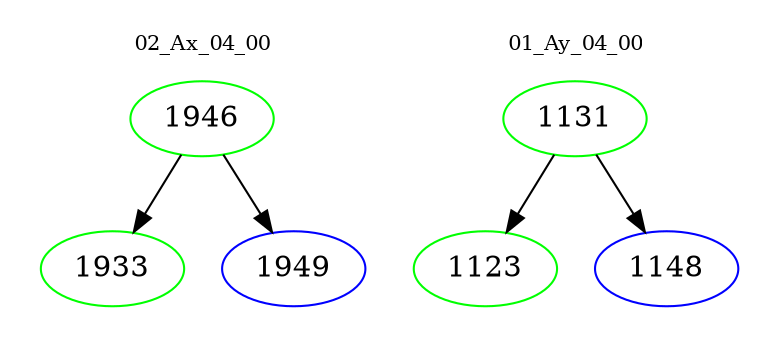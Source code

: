 digraph{
subgraph cluster_0 {
color = white
label = "02_Ax_04_00";
fontsize=10;
T0_1946 [label="1946", color="green"]
T0_1946 -> T0_1933 [color="black"]
T0_1933 [label="1933", color="green"]
T0_1946 -> T0_1949 [color="black"]
T0_1949 [label="1949", color="blue"]
}
subgraph cluster_1 {
color = white
label = "01_Ay_04_00";
fontsize=10;
T1_1131 [label="1131", color="green"]
T1_1131 -> T1_1123 [color="black"]
T1_1123 [label="1123", color="green"]
T1_1131 -> T1_1148 [color="black"]
T1_1148 [label="1148", color="blue"]
}
}

